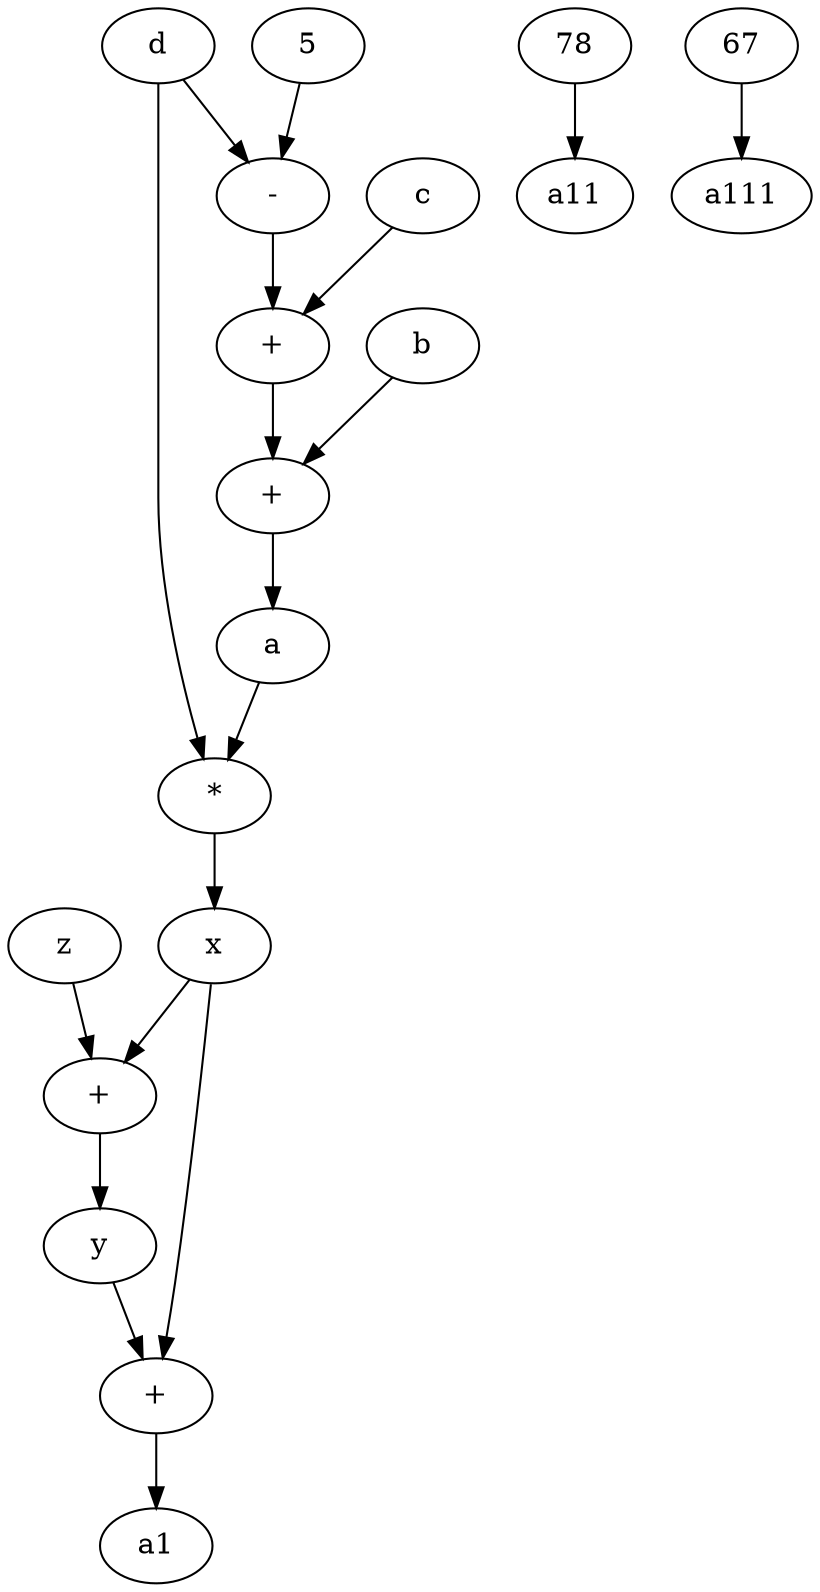 digraph DFG {
    "0x13ce05e50" [label="a"];
    "0x13ce05e50" -> "0x13ce062d0";
    "0x13ce062d0" [label="*"];
    "0x13ce062d0" -> "0x13ce06290";
    "0x13ce06290" [label="x"];
    "0x13ce06290" -> "0x13ce066d0";
    "0x13ce066d0" [label="+"];
    "0x13ce066d0" -> "0x13ce05d90";
    "0x13ce05d90" [label="y"];
    "0x13ce05d90" -> "0x13ce06780";
    "0x13ce06780" [label="+"];
    "0x13ce06780" -> "0x13ce06710";
    "0x13ce06710" [label="a1"];
    "0x13ce06290" -> "0x13ce06780";
    "0x13ce060f0" [label="5"];
    "0x13ce060f0" -> "0x13ce06170";
    "0x13ce06170" [label="-"];
    "0x13ce06170" -> "0x13ce06370";
    "0x13ce06370" [label="+"];
    "0x13ce06370" -> "0x13ce06420";
    "0x13ce06420" [label="+"];
    "0x13ce06420" -> "0x13ce05e50";
    "0x13ce06130" [label="d"];
    "0x13ce06130" -> "0x13ce06170";
    "0x13ce06130" -> "0x13ce062d0";
    "0x13ce061c0" [label="c"];
    "0x13ce061c0" -> "0x13ce06370";
    "0x13ce063b0" [label="b"];
    "0x13ce063b0" -> "0x13ce06420";
    "0x13ce06690" [label="z"];
    "0x13ce06690" -> "0x13ce066d0";
    "0x13ce06800" [label="a11"];
    "0x13ce06890" [label="78"];
    "0x13ce06890" -> "0x13ce06800";
    "0x13ce069d0" [label="a111"];
    "0x13ce06a10" [label="67"];
    "0x13ce06a10" -> "0x13ce069d0";
}
